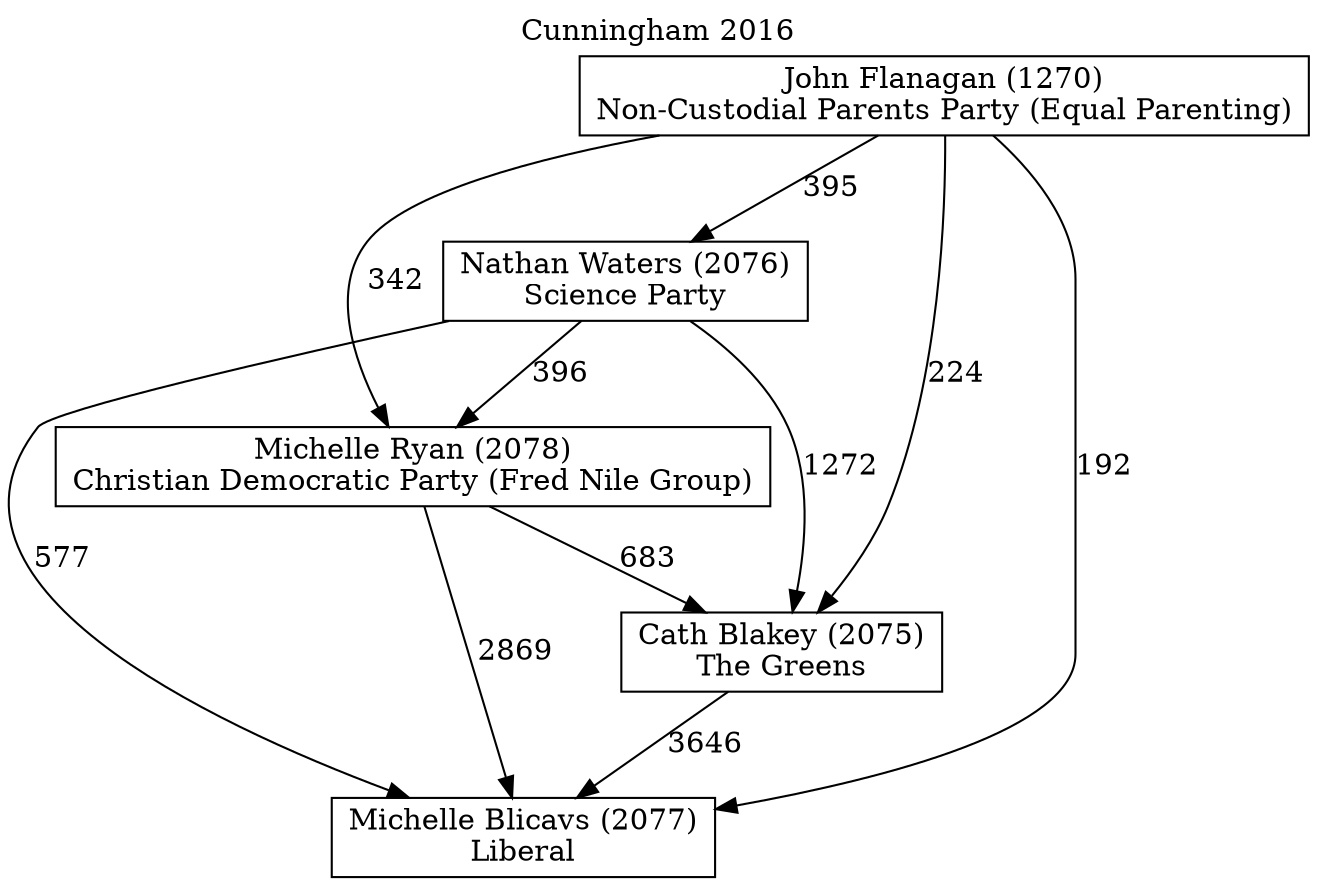 // House preference flow
digraph "Michelle Blicavs (2077)_Cunningham_2016" {
	graph [label="Cunningham 2016" labelloc=t mclimit=10]
	node [shape=box]
	"Cath Blakey (2075)" [label="Cath Blakey (2075)
The Greens"]
	"Michelle Ryan (2078)" [label="Michelle Ryan (2078)
Christian Democratic Party (Fred Nile Group)"]
	"John Flanagan (1270)" [label="John Flanagan (1270)
Non-Custodial Parents Party (Equal Parenting)"]
	"Michelle Blicavs (2077)" [label="Michelle Blicavs (2077)
Liberal"]
	"Nathan Waters (2076)" [label="Nathan Waters (2076)
Science Party"]
	"Nathan Waters (2076)" -> "Michelle Blicavs (2077)" [label=577]
	"Nathan Waters (2076)" -> "Cath Blakey (2075)" [label=1272]
	"John Flanagan (1270)" -> "Michelle Blicavs (2077)" [label=192]
	"Michelle Ryan (2078)" -> "Michelle Blicavs (2077)" [label=2869]
	"John Flanagan (1270)" -> "Cath Blakey (2075)" [label=224]
	"John Flanagan (1270)" -> "Michelle Ryan (2078)" [label=342]
	"Nathan Waters (2076)" -> "Michelle Ryan (2078)" [label=396]
	"Cath Blakey (2075)" -> "Michelle Blicavs (2077)" [label=3646]
	"John Flanagan (1270)" -> "Nathan Waters (2076)" [label=395]
	"Michelle Ryan (2078)" -> "Cath Blakey (2075)" [label=683]
}
